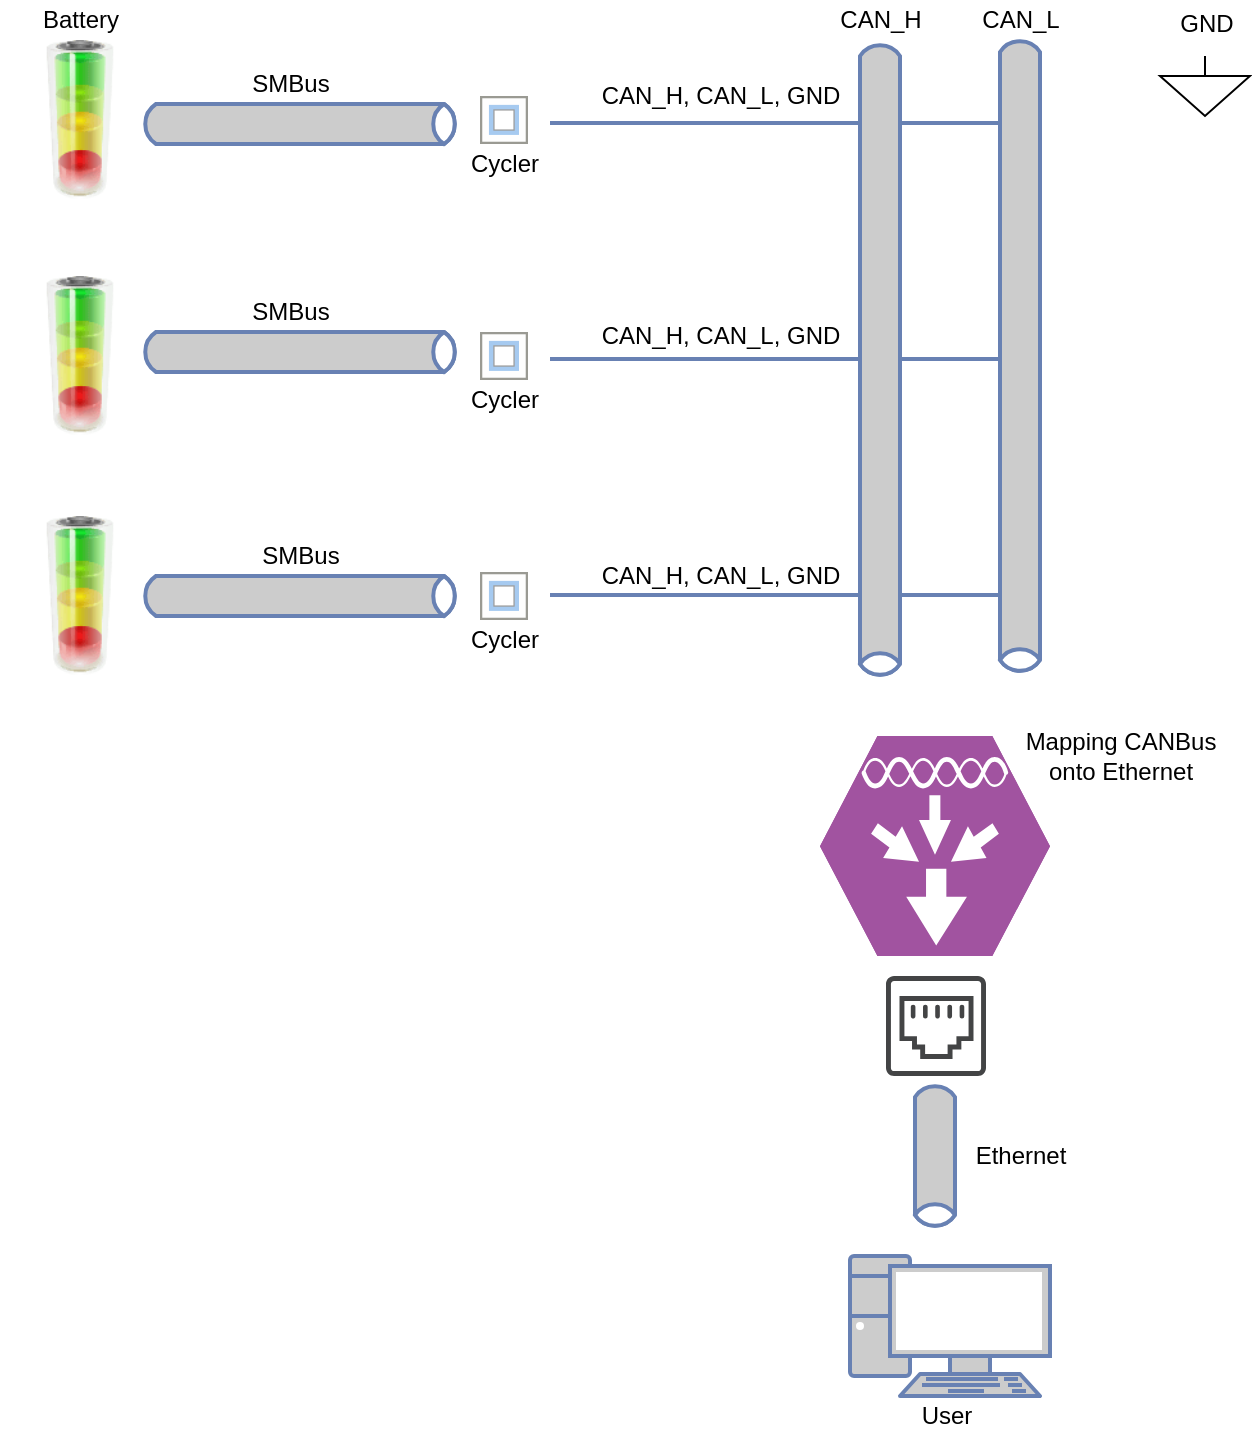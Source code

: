 <mxfile version="13.4.6" type="github">
  <diagram id="3He4Hd02jmimO1BY7AzF" name="Page-1">
    <mxGraphModel dx="782" dy="698" grid="1" gridSize="10" guides="1" tooltips="1" connect="1" arrows="1" fold="1" page="1" pageScale="1" pageWidth="850" pageHeight="1100" math="0" shadow="0">
      <root>
        <mxCell id="0" />
        <mxCell id="1" parent="0" />
        <mxCell id="7oue5vu6Khn2l55E_7nm-1" value="" style="verticalLabelPosition=bottom;aspect=fixed;html=1;verticalAlign=top;strokeColor=none;align=center;outlineConnect=0;shape=mxgraph.citrix.role_load_testing_controller;" parent="1" vertex="1">
          <mxGeometry x="270" y="110" width="24" height="24" as="geometry" />
        </mxCell>
        <mxCell id="7oue5vu6Khn2l55E_7nm-2" value="" style="image;html=1;image=img/lib/clip_art/general/Battery_allstates_128x128.png" parent="1" vertex="1">
          <mxGeometry x="30" y="82" width="80" height="80" as="geometry" />
        </mxCell>
        <mxCell id="7oue5vu6Khn2l55E_7nm-3" value="" style="image;html=1;image=img/lib/clip_art/general/Battery_allstates_128x128.png" parent="1" vertex="1">
          <mxGeometry x="30" y="200" width="80" height="80" as="geometry" />
        </mxCell>
        <mxCell id="7oue5vu6Khn2l55E_7nm-4" value="" style="image;html=1;image=img/lib/clip_art/general/Battery_allstates_128x128.png" parent="1" vertex="1">
          <mxGeometry x="30" y="320" width="80" height="80" as="geometry" />
        </mxCell>
        <mxCell id="7oue5vu6Khn2l55E_7nm-5" value="" style="verticalLabelPosition=bottom;aspect=fixed;html=1;verticalAlign=top;strokeColor=none;align=center;outlineConnect=0;shape=mxgraph.citrix.role_load_testing_controller;" parent="1" vertex="1">
          <mxGeometry x="270" y="228" width="24" height="24" as="geometry" />
        </mxCell>
        <mxCell id="7oue5vu6Khn2l55E_7nm-6" value="" style="verticalLabelPosition=bottom;aspect=fixed;html=1;verticalAlign=top;strokeColor=none;align=center;outlineConnect=0;shape=mxgraph.citrix.role_load_testing_controller;" parent="1" vertex="1">
          <mxGeometry x="270" y="348" width="24" height="24" as="geometry" />
        </mxCell>
        <mxCell id="7oue5vu6Khn2l55E_7nm-7" value="" style="html=1;outlineConnect=0;fillColor=#CCCCCC;strokeColor=#6881B3;gradientColor=none;gradientDirection=north;strokeWidth=2;shape=mxgraph.networks.bus;gradientColor=none;gradientDirection=north;fontColor=#ffffff;perimeter=backbonePerimeter;backboneSize=20;" parent="1" vertex="1">
          <mxGeometry x="100" y="114" width="160" height="20" as="geometry" />
        </mxCell>
        <mxCell id="7oue5vu6Khn2l55E_7nm-8" value="" style="html=1;outlineConnect=0;fillColor=#CCCCCC;strokeColor=#6881B3;gradientColor=none;gradientDirection=north;strokeWidth=2;shape=mxgraph.networks.bus;gradientColor=none;gradientDirection=north;fontColor=#ffffff;perimeter=backbonePerimeter;backboneSize=20;" parent="1" vertex="1">
          <mxGeometry x="100" y="350" width="160" height="20" as="geometry" />
        </mxCell>
        <mxCell id="7oue5vu6Khn2l55E_7nm-9" value="" style="html=1;outlineConnect=0;fillColor=#CCCCCC;strokeColor=#6881B3;gradientColor=none;gradientDirection=north;strokeWidth=2;shape=mxgraph.networks.bus;gradientColor=none;gradientDirection=north;fontColor=#ffffff;perimeter=backbonePerimeter;backboneSize=20;" parent="1" vertex="1">
          <mxGeometry x="100" y="228" width="160" height="20" as="geometry" />
        </mxCell>
        <mxCell id="7oue5vu6Khn2l55E_7nm-49" value="" style="strokeColor=#6881B3;edgeStyle=none;rounded=0;endArrow=none;html=1;strokeWidth=2;" parent="1" source="7oue5vu6Khn2l55E_7nm-64" edge="1">
          <mxGeometry relative="1" as="geometry">
            <mxPoint x="560" y="124" as="sourcePoint" />
            <mxPoint x="305" y="123.5" as="targetPoint" />
            <Array as="points">
              <mxPoint x="355" y="123.5" />
            </Array>
          </mxGeometry>
        </mxCell>
        <mxCell id="7oue5vu6Khn2l55E_7nm-54" value="" style="strokeColor=#6881B3;edgeStyle=none;rounded=0;endArrow=none;html=1;strokeWidth=2;" parent="1" source="7oue5vu6Khn2l55E_7nm-64" edge="1">
          <mxGeometry relative="1" as="geometry">
            <mxPoint x="395" y="241.5" as="sourcePoint" />
            <mxPoint x="305" y="241.5" as="targetPoint" />
            <Array as="points">
              <mxPoint x="355" y="241.5" />
            </Array>
          </mxGeometry>
        </mxCell>
        <mxCell id="7oue5vu6Khn2l55E_7nm-55" value="" style="strokeColor=#6881B3;edgeStyle=none;rounded=0;endArrow=none;html=1;strokeWidth=2;" parent="1" source="7oue5vu6Khn2l55E_7nm-64" edge="1">
          <mxGeometry relative="1" as="geometry">
            <mxPoint x="395" y="359.5" as="sourcePoint" />
            <mxPoint x="305" y="359.5" as="targetPoint" />
            <Array as="points">
              <mxPoint x="355" y="359.5" />
            </Array>
          </mxGeometry>
        </mxCell>
        <mxCell id="2" value="SMBus&lt;br&gt;" style="text;html=1;align=center;verticalAlign=middle;resizable=0;points=[];autosize=1;" parent="1" vertex="1">
          <mxGeometry x="150" y="208" width="50" height="20" as="geometry" />
        </mxCell>
        <mxCell id="7oue5vu6Khn2l55E_7nm-59" value="SMBus&lt;br&gt;" style="text;html=1;align=center;verticalAlign=middle;resizable=0;points=[];autosize=1;" parent="1" vertex="1">
          <mxGeometry x="150" y="94" width="50" height="20" as="geometry" />
        </mxCell>
        <mxCell id="7oue5vu6Khn2l55E_7nm-60" value="SMBus&lt;br&gt;" style="text;html=1;align=center;verticalAlign=middle;resizable=0;points=[];autosize=1;" parent="1" vertex="1">
          <mxGeometry x="155" y="330" width="50" height="20" as="geometry" />
        </mxCell>
        <mxCell id="7oue5vu6Khn2l55E_7nm-61" value="CAN_H, CAN_L, GND&lt;br&gt;" style="text;html=1;align=center;verticalAlign=middle;resizable=0;points=[];autosize=1;" parent="1" vertex="1">
          <mxGeometry x="320" y="100" width="140" height="20" as="geometry" />
        </mxCell>
        <mxCell id="7oue5vu6Khn2l55E_7nm-62" value="CAN_H, CAN_L, GND&lt;br&gt;" style="text;html=1;align=center;verticalAlign=middle;resizable=0;points=[];autosize=1;" parent="1" vertex="1">
          <mxGeometry x="320" y="220" width="140" height="20" as="geometry" />
        </mxCell>
        <mxCell id="7oue5vu6Khn2l55E_7nm-63" value="CAN_H, CAN_L, GND&lt;br&gt;" style="text;html=1;align=center;verticalAlign=middle;resizable=0;points=[];autosize=1;" parent="1" vertex="1">
          <mxGeometry x="320" y="340" width="140" height="20" as="geometry" />
        </mxCell>
        <mxCell id="7oue5vu6Khn2l55E_7nm-64" value="" style="html=1;outlineConnect=0;fillColor=#CCCCCC;strokeColor=#6881B3;gradientColor=none;gradientDirection=north;strokeWidth=2;shape=mxgraph.networks.bus;gradientColor=none;gradientDirection=north;fontColor=#ffffff;perimeter=backbonePerimeter;backboneSize=20;rotation=90;" parent="1" vertex="1">
          <mxGeometry x="380" y="230" width="320" height="20" as="geometry" />
        </mxCell>
        <mxCell id="7oue5vu6Khn2l55E_7nm-22" value="" style="html=1;fillColor=#CCCCCC;strokeColor=#6881B3;gradientColor=none;gradientDirection=north;strokeWidth=2;shape=mxgraph.networks.bus;gradientColor=none;gradientDirection=north;fontColor=#ffffff;perimeter=backbonePerimeter;backboneSize=20;rotation=90;" parent="1" vertex="1">
          <mxGeometry x="310" y="232" width="320" height="20" as="geometry" />
        </mxCell>
        <mxCell id="7oue5vu6Khn2l55E_7nm-65" value="Cycler&lt;br&gt;" style="text;html=1;align=center;verticalAlign=middle;resizable=0;points=[];autosize=1;" parent="1" vertex="1">
          <mxGeometry x="257" y="134" width="50" height="20" as="geometry" />
        </mxCell>
        <mxCell id="7oue5vu6Khn2l55E_7nm-66" value="Cycler&lt;br&gt;" style="text;html=1;align=center;verticalAlign=middle;resizable=0;points=[];autosize=1;" parent="1" vertex="1">
          <mxGeometry x="257" y="252" width="50" height="20" as="geometry" />
        </mxCell>
        <mxCell id="7oue5vu6Khn2l55E_7nm-67" value="Cycler&lt;br&gt;" style="text;html=1;align=center;verticalAlign=middle;resizable=0;points=[];autosize=1;" parent="1" vertex="1">
          <mxGeometry x="257" y="372" width="50" height="20" as="geometry" />
        </mxCell>
        <mxCell id="7oue5vu6Khn2l55E_7nm-68" value="Battery&lt;br&gt;" style="text;html=1;align=center;verticalAlign=middle;resizable=0;points=[];autosize=1;" parent="1" vertex="1">
          <mxGeometry x="45" y="62" width="50" height="20" as="geometry" />
        </mxCell>
        <mxCell id="7oue5vu6Khn2l55E_7nm-69" value="" style="pointerEvents=1;verticalLabelPosition=bottom;shadow=0;dashed=0;align=center;html=1;verticalAlign=top;shape=mxgraph.electrical.signal_sources.signal_ground;" parent="1" vertex="1">
          <mxGeometry x="610" y="90" width="45" height="30" as="geometry" />
        </mxCell>
        <mxCell id="7oue5vu6Khn2l55E_7nm-70" value="GND&lt;br&gt;" style="text;html=1;align=center;verticalAlign=middle;resizable=0;points=[];autosize=1;" parent="1" vertex="1">
          <mxGeometry x="612.5" y="64" width="40" height="20" as="geometry" />
        </mxCell>
        <mxCell id="7oue5vu6Khn2l55E_7nm-71" value="CAN_H&lt;br&gt;" style="text;html=1;align=center;verticalAlign=middle;resizable=0;points=[];autosize=1;" parent="1" vertex="1">
          <mxGeometry x="440" y="62" width="60" height="20" as="geometry" />
        </mxCell>
        <mxCell id="7oue5vu6Khn2l55E_7nm-72" value="CAN_L&lt;br&gt;" style="text;html=1;align=center;verticalAlign=middle;resizable=0;points=[];autosize=1;" parent="1" vertex="1">
          <mxGeometry x="510" y="62" width="60" height="20" as="geometry" />
        </mxCell>
        <mxCell id="7oue5vu6Khn2l55E_7nm-75" value="" style="verticalLabelPosition=bottom;html=1;fillColor=#A153A0;strokeColor=#ffffff;verticalAlign=top;align=center;points=[[0,0.5,0],[0.125,0.25,0],[0.25,0,0],[0.5,0,0],[0.75,0,0],[0.875,0.25,0],[1,0.5,0],[0.875,0.75,0],[0.75,1,0],[0.5,1,0],[0.125,0.75,0]];pointerEvents=1;shape=mxgraph.cisco_safe.compositeIcon;bgIcon=mxgraph.cisco_safe.design.blank_device;resIcon=mxgraph.cisco_safe.design.wlan_controller;rotation=-180;" parent="1" vertex="1">
          <mxGeometry x="440" y="430" width="115" height="110" as="geometry" />
        </mxCell>
        <mxCell id="7oue5vu6Khn2l55E_7nm-76" value="" style="pointerEvents=1;shadow=0;dashed=0;html=1;strokeColor=none;fillColor=#434445;aspect=fixed;labelPosition=center;verticalLabelPosition=bottom;verticalAlign=top;align=center;outlineConnect=0;shape=mxgraph.vvd.ethernet_port;" parent="1" vertex="1">
          <mxGeometry x="473" y="550" width="50" height="50" as="geometry" />
        </mxCell>
        <mxCell id="7oue5vu6Khn2l55E_7nm-77" value="" style="fontColor=#0066CC;verticalAlign=top;verticalLabelPosition=bottom;labelPosition=center;align=center;html=1;outlineConnect=0;fillColor=#CCCCCC;strokeColor=#6881B3;gradientColor=none;gradientDirection=north;strokeWidth=2;shape=mxgraph.networks.pc;" parent="1" vertex="1">
          <mxGeometry x="455" y="690" width="100" height="70" as="geometry" />
        </mxCell>
        <mxCell id="7oue5vu6Khn2l55E_7nm-78" value="" style="html=1;outlineConnect=0;fillColor=#CCCCCC;strokeColor=#6881B3;gradientColor=none;gradientDirection=north;strokeWidth=2;shape=mxgraph.networks.bus;gradientColor=none;gradientDirection=north;fontColor=#ffffff;perimeter=backbonePerimeter;backboneSize=20;rotation=90;" parent="1" vertex="1">
          <mxGeometry x="460" y="630" width="75" height="20" as="geometry" />
        </mxCell>
        <mxCell id="7oue5vu6Khn2l55E_7nm-79" value="Ethernet&lt;br&gt;" style="text;html=1;align=center;verticalAlign=middle;resizable=0;points=[];autosize=1;" parent="1" vertex="1">
          <mxGeometry x="510" y="630" width="60" height="20" as="geometry" />
        </mxCell>
        <mxCell id="7oue5vu6Khn2l55E_7nm-80" value="User&lt;br&gt;" style="text;html=1;align=center;verticalAlign=middle;resizable=0;points=[];autosize=1;" parent="1" vertex="1">
          <mxGeometry x="483" y="760" width="40" height="20" as="geometry" />
        </mxCell>
        <mxCell id="vwgCV_NApCsFwWDeuwj9-2" value="Mapping CANBus &lt;br&gt;onto Ethernet&lt;br&gt;" style="text;html=1;align=center;verticalAlign=middle;resizable=0;points=[];autosize=1;" vertex="1" parent="1">
          <mxGeometry x="535" y="425" width="110" height="30" as="geometry" />
        </mxCell>
      </root>
    </mxGraphModel>
  </diagram>
</mxfile>
